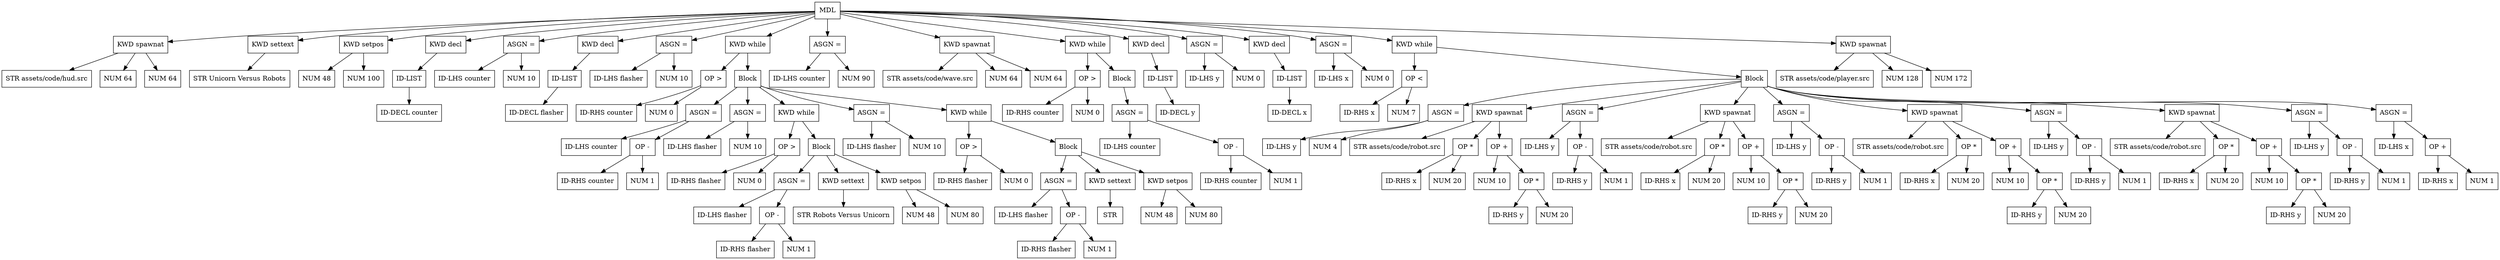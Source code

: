 digraph G {
node [shape = circle];
node0 [ uuid = "325d8f20-fc8c-46d3-a619-5f1010a9e8c3" shape = "record" label = "MDL
 " ];
node1 [ uuid = "7e12d3a5-f352-4931-a526-e1d7c1bef601" shape = "record" label = "KWD
 spawnat" ];
node2 [ uuid = "2d47baf4-3b49-40ae-beec-39b02a8ce2bc" shape = "record" label = "STR
 assets/code/hud.src" ];
node1 -> node2;
node3 [ uuid = "2b2ef6b0-52e6-4f12-a901-d8a18a1ffaee" shape = "record" label = "NUM
 64" ];
node1 -> node3;
node4 [ uuid = "6624b0cf-fadc-405c-9ca3-1e3ea8b855c1" shape = "record" label = "NUM
 64" ];
node1 -> node4;
node0 -> node1;
node5 [ uuid = "e4321b06-c279-49c9-b79c-b08094ce1a08" shape = "record" label = "KWD
 settext" ];
node6 [ uuid = "dc7d144f-9af4-44d1-9bd1-436bb8e5fea0" shape = "record" label = "STR
 Unicorn Versus Robots" ];
node5 -> node6;
node0 -> node5;
node7 [ uuid = "7e610009-dd0b-43cc-8577-0f323fd8e81b" shape = "record" label = "KWD
 setpos" ];
node8 [ uuid = "4d061f50-5cf0-406b-beaa-7602e43bab7e" shape = "record" label = "NUM
 48" ];
node7 -> node8;
node9 [ uuid = "a7197222-1f1f-49a9-ab65-d515d039f83b" shape = "record" label = "NUM
 100" ];
node7 -> node9;
node0 -> node7;
node10 [ uuid = "c6fe9125-8566-49ec-afa6-4a5fb0c60497" shape = "record" label = "KWD
 decl" ];
node11 [ uuid = "c5ea8606-5fa2-4c5b-a2a8-712a1560f3a5" shape = "record" label = "ID-LIST
 " ];
node12 [ uuid = "f967e091-fa43-4570-8987-484fa3f6abfe" shape = "record" label = "ID-DECL
 counter" ];
node11 -> node12;
node10 -> node11;
node0 -> node10;
node14 [ uuid = "51916578-bded-4dc0-895a-8e1877825d9d" shape = "record" label = "ASGN
 =" ];
node13 [ uuid = "e118bcef-5d89-48b0-8bee-74718c2d53b2" shape = "record" label = "ID-LHS
 counter" ];
node14 -> node13;
node15 [ uuid = "d5039f16-dd0f-4b34-834e-55f37c33a565" shape = "record" label = "NUM
 10" ];
node14 -> node15;
node0 -> node14;
node16 [ uuid = "f47443c9-f84e-4c93-b56f-a7111cbb0d7b" shape = "record" label = "KWD
 decl" ];
node17 [ uuid = "213d1079-0b0c-43d4-a921-7129d074c36e" shape = "record" label = "ID-LIST
 " ];
node18 [ uuid = "50c208fc-9757-4c53-91a3-c35afc0b0c9e" shape = "record" label = "ID-DECL
 flasher" ];
node17 -> node18;
node16 -> node17;
node0 -> node16;
node20 [ uuid = "aff1b022-0ad3-4814-a7c5-b0dd29aa61b8" shape = "record" label = "ASGN
 =" ];
node19 [ uuid = "bb5e5b82-8a44-47b5-a20a-11f7e299b2e8" shape = "record" label = "ID-LHS
 flasher" ];
node20 -> node19;
node21 [ uuid = "1beed815-c0af-4feb-a007-5ebdc9669013" shape = "record" label = "NUM
 10" ];
node20 -> node21;
node0 -> node20;
node22 [ uuid = "9d5cdfeb-ce10-4400-8fc9-7bbd5b99d0d9" shape = "record" label = "KWD
 while" ];
node24 [ uuid = "90d023d7-c764-4d76-a1a2-47c57b79143d" shape = "record" label = "OP
 \>" ];
node23 [ uuid = "d783f0b8-14d7-418f-a78d-07889619d4ac" shape = "record" label = "ID-RHS
 counter" ];
node24 -> node23;
node25 [ uuid = "7a24dc49-5677-41c5-8182-9ad39ee55c26" shape = "record" label = "NUM
 0" ];
node24 -> node25;
node22 -> node24;
node26 [ uuid = "53dc9eef-8279-4ac7-8e34-db1eb9b61e45" shape = "record" label = "Block
 " ];
node28 [ uuid = "e9cba01b-4cbc-4a9c-ba4f-40f51b03609d" shape = "record" label = "ASGN
 =" ];
node27 [ uuid = "34a3e02c-71b9-4f41-bd37-b116567e8afd" shape = "record" label = "ID-LHS
 counter" ];
node28 -> node27;
node30 [ uuid = "4cdbc53b-9a0a-4020-9dc7-e3d8c7fa824b" shape = "record" label = "OP
 -" ];
node29 [ uuid = "34f8bfed-2d35-4b3a-9ddf-268775ec09ea" shape = "record" label = "ID-RHS
 counter" ];
node30 -> node29;
node31 [ uuid = "0512924d-3ba1-440f-bf73-c861ca8579aa" shape = "record" label = "NUM
 1" ];
node30 -> node31;
node28 -> node30;
node26 -> node28;
node33 [ uuid = "8c25f4e0-e301-43ae-99b6-e457c125ad97" shape = "record" label = "ASGN
 =" ];
node32 [ uuid = "fd73226a-b5d9-48c0-aa05-a008b9d746a4" shape = "record" label = "ID-LHS
 flasher" ];
node33 -> node32;
node34 [ uuid = "778b5a41-233c-49c6-9086-525cfd6cba6f" shape = "record" label = "NUM
 10" ];
node33 -> node34;
node26 -> node33;
node35 [ uuid = "b0221ce5-0a42-4b50-8a99-45e5926ef778" shape = "record" label = "KWD
 while" ];
node37 [ uuid = "ebef9cb5-605c-4401-b4df-d40eb684360b" shape = "record" label = "OP
 \>" ];
node36 [ uuid = "c1ff29ce-e163-4e28-8302-04d2a3652bce" shape = "record" label = "ID-RHS
 flasher" ];
node37 -> node36;
node38 [ uuid = "11a150ec-b54f-4608-99b8-210ce62e80dd" shape = "record" label = "NUM
 0" ];
node37 -> node38;
node35 -> node37;
node39 [ uuid = "e87f1751-4930-46af-837f-0af1d4b60fb2" shape = "record" label = "Block
 " ];
node41 [ uuid = "59a1e88e-f7d5-4051-8f7e-fadceb8b223b" shape = "record" label = "ASGN
 =" ];
node40 [ uuid = "92884b4f-fb23-496d-a11c-fdbf33a625f9" shape = "record" label = "ID-LHS
 flasher" ];
node41 -> node40;
node43 [ uuid = "7ee4e9fc-21ab-486b-8949-825801bc1e2e" shape = "record" label = "OP
 -" ];
node42 [ uuid = "4c4720e7-f0c7-402f-b9b5-a30e38f741ac" shape = "record" label = "ID-RHS
 flasher" ];
node43 -> node42;
node44 [ uuid = "1683e008-6e5e-4a16-a7bd-6e481352cba8" shape = "record" label = "NUM
 1" ];
node43 -> node44;
node41 -> node43;
node39 -> node41;
node45 [ uuid = "bc568616-5728-411d-a2b8-19752e76dcd1" shape = "record" label = "KWD
 settext" ];
node46 [ uuid = "71dd9456-47c6-465b-ac26-384c354a04ef" shape = "record" label = "STR
 Robots Versus Unicorn" ];
node45 -> node46;
node39 -> node45;
node47 [ uuid = "d012bb0a-2f32-4971-956e-c3075f0cdc5e" shape = "record" label = "KWD
 setpos" ];
node48 [ uuid = "a3381f47-1c46-41db-b33c-d766a699d245" shape = "record" label = "NUM
 48" ];
node47 -> node48;
node49 [ uuid = "8b4b411d-96d7-4644-aac3-84fa390cd8e4" shape = "record" label = "NUM
 80" ];
node47 -> node49;
node39 -> node47;
node35 -> node39;
node26 -> node35;
node51 [ uuid = "928cb782-4418-4bc4-bf6e-f899e9ab341c" shape = "record" label = "ASGN
 =" ];
node50 [ uuid = "4f7c74e7-3ceb-4b74-afb7-f935c00dfbd2" shape = "record" label = "ID-LHS
 flasher" ];
node51 -> node50;
node52 [ uuid = "7580385e-5e0a-4591-ab65-32d62d19f41d" shape = "record" label = "NUM
 10" ];
node51 -> node52;
node26 -> node51;
node53 [ uuid = "ba22b7b1-6296-4d15-9858-fced5a8bf510" shape = "record" label = "KWD
 while" ];
node55 [ uuid = "b66bbed4-82dd-4ef7-9c51-f28bd0b5abc9" shape = "record" label = "OP
 \>" ];
node54 [ uuid = "ff026309-6683-4203-b31f-6832e55d9003" shape = "record" label = "ID-RHS
 flasher" ];
node55 -> node54;
node56 [ uuid = "ef3d1808-0882-46a4-90a6-76023a093f4d" shape = "record" label = "NUM
 0" ];
node55 -> node56;
node53 -> node55;
node57 [ uuid = "298d8cdd-0a16-48e3-9437-49498700ee2b" shape = "record" label = "Block
 " ];
node59 [ uuid = "336b846d-36bd-4dbc-a8de-be5877155b86" shape = "record" label = "ASGN
 =" ];
node58 [ uuid = "3970dac8-ff27-4146-97c9-96b1214d6f43" shape = "record" label = "ID-LHS
 flasher" ];
node59 -> node58;
node61 [ uuid = "e0f26626-5b78-4e9a-8c3a-a8c0eeb0e56f" shape = "record" label = "OP
 -" ];
node60 [ uuid = "dabab76a-a937-4c37-8aa7-78fcd2cc5909" shape = "record" label = "ID-RHS
 flasher" ];
node61 -> node60;
node62 [ uuid = "4fa56654-c6f2-4d2d-a4c7-9d1f732e50f9" shape = "record" label = "NUM
 1" ];
node61 -> node62;
node59 -> node61;
node57 -> node59;
node63 [ uuid = "bc03b90a-97d6-482d-a2e1-2940af5def7c" shape = "record" label = "KWD
 settext" ];
node64 [ uuid = "1f0e98e5-e4bb-4e56-a997-19f67568aac4" shape = "record" label = "STR
  " ];
node63 -> node64;
node57 -> node63;
node65 [ uuid = "973f325d-b52a-4dbe-b183-79aa3eedbcf3" shape = "record" label = "KWD
 setpos" ];
node66 [ uuid = "5f6adf49-e58d-4efd-89fd-12ce7452f4a6" shape = "record" label = "NUM
 48" ];
node65 -> node66;
node67 [ uuid = "4d727ca3-06cd-4603-ae2e-12e41202ce0f" shape = "record" label = "NUM
 80" ];
node65 -> node67;
node57 -> node65;
node53 -> node57;
node26 -> node53;
node22 -> node26;
node0 -> node22;
node69 [ uuid = "043ead3f-7ba9-4f55-ad8d-9c0431fc55ab" shape = "record" label = "ASGN
 =" ];
node68 [ uuid = "fb17f4f4-ed18-407b-a408-ccf4c6707377" shape = "record" label = "ID-LHS
 counter" ];
node69 -> node68;
node70 [ uuid = "c024bc30-f3f4-4147-bbcf-3b403334cab8" shape = "record" label = "NUM
 90" ];
node69 -> node70;
node0 -> node69;
node71 [ uuid = "0b18b5ac-9e22-4915-8341-74198ff10496" shape = "record" label = "KWD
 spawnat" ];
node72 [ uuid = "42d0fd1c-e910-4b51-b334-1b3768937605" shape = "record" label = "STR
 assets/code/wave.src" ];
node71 -> node72;
node73 [ uuid = "03a6f351-6459-4315-a484-8e9cb06f0dc5" shape = "record" label = "NUM
 64" ];
node71 -> node73;
node74 [ uuid = "4fcff725-3ce6-49bd-8c0d-439f6ff95c23" shape = "record" label = "NUM
 64" ];
node71 -> node74;
node0 -> node71;
node75 [ uuid = "368bdcb0-17ee-4f9d-b69a-294833c4b300" shape = "record" label = "KWD
 while" ];
node77 [ uuid = "b3a57cf6-6c8b-4e89-b06f-a8e3328ee3f2" shape = "record" label = "OP
 \>" ];
node76 [ uuid = "4f733019-3c4b-4237-8ddd-a350c9fdc84e" shape = "record" label = "ID-RHS
 counter" ];
node77 -> node76;
node78 [ uuid = "07501913-c5c2-4f1a-bee6-feb325d21650" shape = "record" label = "NUM
 0" ];
node77 -> node78;
node75 -> node77;
node79 [ uuid = "49969f2b-a490-4593-8bed-9449fc38dff3" shape = "record" label = "Block
 " ];
node81 [ uuid = "cdaf78c4-eb80-4bac-9688-90e9958708d8" shape = "record" label = "ASGN
 =" ];
node80 [ uuid = "fe1e91f8-7698-44b7-9986-26735c51ba38" shape = "record" label = "ID-LHS
 counter" ];
node81 -> node80;
node83 [ uuid = "792560d4-df1d-43ea-9456-2ea3479c8eee" shape = "record" label = "OP
 -" ];
node82 [ uuid = "8a86f4d0-f47f-4fee-b967-d0fcd2a2db22" shape = "record" label = "ID-RHS
 counter" ];
node83 -> node82;
node84 [ uuid = "1f0018e9-c3b8-451d-bc7f-ce61ea4a2361" shape = "record" label = "NUM
 1" ];
node83 -> node84;
node81 -> node83;
node79 -> node81;
node75 -> node79;
node0 -> node75;
node85 [ uuid = "cce73194-f8fc-4379-8e7d-7af1cede5c31" shape = "record" label = "KWD
 decl" ];
node86 [ uuid = "0622211f-7c5a-4071-8c94-533486680353" shape = "record" label = "ID-LIST
 " ];
node87 [ uuid = "a3ffdd3a-8931-4eea-b59d-b59c0d04e4aa" shape = "record" label = "ID-DECL
 y" ];
node86 -> node87;
node85 -> node86;
node0 -> node85;
node89 [ uuid = "1644d120-397a-49c5-82bb-ab3d32fb4e5b" shape = "record" label = "ASGN
 =" ];
node88 [ uuid = "a0fcf315-93bc-46db-8b69-282480e3c20d" shape = "record" label = "ID-LHS
 y" ];
node89 -> node88;
node90 [ uuid = "870cb934-c3c1-4bd7-88e8-245382616567" shape = "record" label = "NUM
 0" ];
node89 -> node90;
node0 -> node89;
node91 [ uuid = "f52b0e5a-8619-425c-b186-5de2a9e28cef" shape = "record" label = "KWD
 decl" ];
node92 [ uuid = "14987a5f-249b-4a3a-99e5-253eb0c293dd" shape = "record" label = "ID-LIST
 " ];
node93 [ uuid = "0cce32b6-d0f8-402a-bf11-94182125c462" shape = "record" label = "ID-DECL
 x" ];
node92 -> node93;
node91 -> node92;
node0 -> node91;
node95 [ uuid = "9f65d661-6fac-4db6-a27d-16a09d52ea5c" shape = "record" label = "ASGN
 =" ];
node94 [ uuid = "7abd40d7-3fc1-4b05-ad3a-3a559e711031" shape = "record" label = "ID-LHS
 x" ];
node95 -> node94;
node96 [ uuid = "25478f09-0974-4893-95af-0f7df2356e37" shape = "record" label = "NUM
 0" ];
node95 -> node96;
node0 -> node95;
node97 [ uuid = "6d51cdb3-fc6a-457a-aa99-615c9aa92036" shape = "record" label = "KWD
 while" ];
node99 [ uuid = "41080c47-b4b4-4781-9a6d-9c8a8f3a394d" shape = "record" label = "OP
 \<" ];
node98 [ uuid = "24ce786f-34ea-451c-93ce-5fb33a32f74f" shape = "record" label = "ID-RHS
 x" ];
node99 -> node98;
node100 [ uuid = "bc231c64-7690-42a1-beb6-cea2e67646c4" shape = "record" label = "NUM
 7" ];
node99 -> node100;
node97 -> node99;
node101 [ uuid = "4d53ef14-31c8-4683-8ebd-ce19e1e06f9f" shape = "record" label = "Block
 " ];
node103 [ uuid = "1672849d-4bf2-41c9-bbee-b5b02f29c813" shape = "record" label = "ASGN
 =" ];
node102 [ uuid = "a11bfd01-484f-40b7-a08f-358761237f1b" shape = "record" label = "ID-LHS
 y" ];
node103 -> node102;
node104 [ uuid = "108fc0c5-314f-46e6-ad3e-c2b7f70d65b8" shape = "record" label = "NUM
 4" ];
node103 -> node104;
node101 -> node103;
node105 [ uuid = "56d7a4a1-9517-40cb-aecb-d2821c8a266a" shape = "record" label = "KWD
 spawnat" ];
node106 [ uuid = "193c1177-d040-40d3-9cbe-c74fe035bbde" shape = "record" label = "STR
 assets/code/robot.src" ];
node105 -> node106;
node108 [ uuid = "57c598ac-236c-408f-a849-f1145844041e" shape = "record" label = "OP
 *" ];
node107 [ uuid = "8794c57e-3e17-470c-83b9-a3af719c6824" shape = "record" label = "ID-RHS
 x" ];
node108 -> node107;
node109 [ uuid = "11b689af-c1fb-410f-8313-75cf4d8ca30b" shape = "record" label = "NUM
 20" ];
node108 -> node109;
node105 -> node108;
node111 [ uuid = "7b780ef3-bcee-499b-92bf-421ed5bad0db" shape = "record" label = "OP
 +" ];
node110 [ uuid = "557150c2-c4a6-44a4-aea9-8f5d4368508d" shape = "record" label = "NUM
 10" ];
node111 -> node110;
node113 [ uuid = "1423f5cc-f4c6-4093-9792-86b6e918e4bb" shape = "record" label = "OP
 *" ];
node112 [ uuid = "8801deed-27e2-4f65-9cbe-3f97a09b6239" shape = "record" label = "ID-RHS
 y" ];
node113 -> node112;
node114 [ uuid = "010337b4-62f8-4516-a88d-41efbe87e98f" shape = "record" label = "NUM
 20" ];
node113 -> node114;
node111 -> node113;
node105 -> node111;
node101 -> node105;
node116 [ uuid = "09c26cb9-d2ee-43a4-84ed-5bc5eb73f0ce" shape = "record" label = "ASGN
 =" ];
node115 [ uuid = "a85242ea-8d26-449c-9c63-a046e61f8a31" shape = "record" label = "ID-LHS
 y" ];
node116 -> node115;
node118 [ uuid = "cd831ed8-c17b-4e8c-9145-0280cbfe21f3" shape = "record" label = "OP
 -" ];
node117 [ uuid = "9c53a4b2-ac15-42f0-870b-02409c8e027b" shape = "record" label = "ID-RHS
 y" ];
node118 -> node117;
node119 [ uuid = "828f5320-5337-43e9-83c3-dc6c43afd266" shape = "record" label = "NUM
 1" ];
node118 -> node119;
node116 -> node118;
node101 -> node116;
node120 [ uuid = "1cc823bc-8425-4719-964c-8a33b8419c34" shape = "record" label = "KWD
 spawnat" ];
node121 [ uuid = "252f5b1b-5b13-4e79-9c8e-be1a1107066f" shape = "record" label = "STR
 assets/code/robot.src" ];
node120 -> node121;
node123 [ uuid = "69c56da5-b15a-427c-9a16-c0ca0589d540" shape = "record" label = "OP
 *" ];
node122 [ uuid = "9f1e2649-9147-4989-90b1-3dc4ce8148b4" shape = "record" label = "ID-RHS
 x" ];
node123 -> node122;
node124 [ uuid = "dd0b765f-a3e2-47a7-ad49-8c6cb1d30a04" shape = "record" label = "NUM
 20" ];
node123 -> node124;
node120 -> node123;
node126 [ uuid = "64f30adf-4065-4a00-83d2-59766856ecdb" shape = "record" label = "OP
 +" ];
node125 [ uuid = "802f2722-b46c-4caa-8308-066bb8dfbaec" shape = "record" label = "NUM
 10" ];
node126 -> node125;
node128 [ uuid = "61c9f8f6-beae-457c-94f5-cedc12bf41ca" shape = "record" label = "OP
 *" ];
node127 [ uuid = "c5ae7295-df0a-4253-ab87-c4405c149c6b" shape = "record" label = "ID-RHS
 y" ];
node128 -> node127;
node129 [ uuid = "a1dee433-d915-4552-b237-c5484c198e56" shape = "record" label = "NUM
 20" ];
node128 -> node129;
node126 -> node128;
node120 -> node126;
node101 -> node120;
node131 [ uuid = "2b24cd3e-188a-493b-ab29-55c4fcfd32c6" shape = "record" label = "ASGN
 =" ];
node130 [ uuid = "968abcbc-8610-483e-a757-fa601ae5d475" shape = "record" label = "ID-LHS
 y" ];
node131 -> node130;
node133 [ uuid = "7afc6338-779f-4755-b61b-af981b17cc15" shape = "record" label = "OP
 -" ];
node132 [ uuid = "0ecac557-2075-446b-b204-798e40a79a50" shape = "record" label = "ID-RHS
 y" ];
node133 -> node132;
node134 [ uuid = "1194a350-17fd-4870-93f0-0c6b900b90e2" shape = "record" label = "NUM
 1" ];
node133 -> node134;
node131 -> node133;
node101 -> node131;
node135 [ uuid = "bc9c1606-06b4-4157-8e02-7bd519eec9c1" shape = "record" label = "KWD
 spawnat" ];
node136 [ uuid = "77679b19-60f9-4afc-af79-208774519be2" shape = "record" label = "STR
 assets/code/robot.src" ];
node135 -> node136;
node138 [ uuid = "53db786d-ba34-4760-90bf-da695fe2c434" shape = "record" label = "OP
 *" ];
node137 [ uuid = "f8d55d23-9d92-479b-b381-28f1ac582c76" shape = "record" label = "ID-RHS
 x" ];
node138 -> node137;
node139 [ uuid = "90593e03-6400-4472-b94c-f6e5391bbf3b" shape = "record" label = "NUM
 20" ];
node138 -> node139;
node135 -> node138;
node141 [ uuid = "244af81a-83b8-4ac1-b0ae-0f92e6259f13" shape = "record" label = "OP
 +" ];
node140 [ uuid = "ab25ed5d-0807-4293-afcb-a01352abcc8a" shape = "record" label = "NUM
 10" ];
node141 -> node140;
node143 [ uuid = "875861e3-4081-4245-ac87-1f18f43b2476" shape = "record" label = "OP
 *" ];
node142 [ uuid = "1135bbaa-ea21-4958-96a1-8b5abc93733d" shape = "record" label = "ID-RHS
 y" ];
node143 -> node142;
node144 [ uuid = "a309d4c1-7090-442c-8e72-7cdaa5326f99" shape = "record" label = "NUM
 20" ];
node143 -> node144;
node141 -> node143;
node135 -> node141;
node101 -> node135;
node146 [ uuid = "be5c04ea-ee46-4b66-9e64-fd5d63008c65" shape = "record" label = "ASGN
 =" ];
node145 [ uuid = "9d2e59ce-6a2d-40ab-a80c-ad4511ae3312" shape = "record" label = "ID-LHS
 y" ];
node146 -> node145;
node148 [ uuid = "9985ad56-2d77-4c93-b94c-4afcffb30dc9" shape = "record" label = "OP
 -" ];
node147 [ uuid = "be13b951-30e6-4e3b-a9c0-6aa36e7dcee6" shape = "record" label = "ID-RHS
 y" ];
node148 -> node147;
node149 [ uuid = "4a18f12a-e600-4481-a0de-2345780036ee" shape = "record" label = "NUM
 1" ];
node148 -> node149;
node146 -> node148;
node101 -> node146;
node150 [ uuid = "d74eae08-a09e-4ef0-9f29-80a5162d2533" shape = "record" label = "KWD
 spawnat" ];
node151 [ uuid = "54e7648e-9571-4d80-8c48-96189c1635b1" shape = "record" label = "STR
 assets/code/robot.src" ];
node150 -> node151;
node153 [ uuid = "670cbf18-98e6-4a27-9010-86faa27078e9" shape = "record" label = "OP
 *" ];
node152 [ uuid = "a82cb221-0281-4701-95d4-3e14f459b696" shape = "record" label = "ID-RHS
 x" ];
node153 -> node152;
node154 [ uuid = "6f0b0932-b751-4c9b-8bef-9e128d36bce3" shape = "record" label = "NUM
 20" ];
node153 -> node154;
node150 -> node153;
node156 [ uuid = "2ea43b67-8fe7-4682-a5b9-395ba304891f" shape = "record" label = "OP
 +" ];
node155 [ uuid = "51297916-863e-4445-825d-8b49b2e919ed" shape = "record" label = "NUM
 10" ];
node156 -> node155;
node158 [ uuid = "0fa58fb4-4c1b-420e-8d48-a912740675b7" shape = "record" label = "OP
 *" ];
node157 [ uuid = "f23ee46e-f6e8-443b-8e48-81d26c370162" shape = "record" label = "ID-RHS
 y" ];
node158 -> node157;
node159 [ uuid = "9ffffeae-990d-41e3-b2bf-9abf651d3fb4" shape = "record" label = "NUM
 20" ];
node158 -> node159;
node156 -> node158;
node150 -> node156;
node101 -> node150;
node161 [ uuid = "97baf52f-b456-40f1-ac28-c622c594e901" shape = "record" label = "ASGN
 =" ];
node160 [ uuid = "90a4c480-52cb-4c0f-abf1-69aba0b5bdfd" shape = "record" label = "ID-LHS
 y" ];
node161 -> node160;
node163 [ uuid = "7b9bfe21-695b-44b3-9df7-a983a1a42722" shape = "record" label = "OP
 -" ];
node162 [ uuid = "9b479cb5-1d07-458b-9ef9-0bacd8c4d737" shape = "record" label = "ID-RHS
 y" ];
node163 -> node162;
node164 [ uuid = "28936798-b737-42ec-8880-a77ce8a75611" shape = "record" label = "NUM
 1" ];
node163 -> node164;
node161 -> node163;
node101 -> node161;
node166 [ uuid = "5ea295de-ada5-472a-8030-f9b223bd2bc2" shape = "record" label = "ASGN
 =" ];
node165 [ uuid = "d707421b-8671-4428-bb5a-174e9eb76834" shape = "record" label = "ID-LHS
 x" ];
node166 -> node165;
node168 [ uuid = "3a1fa9f9-56ae-4ae6-ae6f-f219ca95229b" shape = "record" label = "OP
 +" ];
node167 [ uuid = "66418806-7884-47be-ac4a-889d89f08e88" shape = "record" label = "ID-RHS
 x" ];
node168 -> node167;
node169 [ uuid = "4348463b-a27d-4b51-9e7c-a453f7014548" shape = "record" label = "NUM
 1" ];
node168 -> node169;
node166 -> node168;
node101 -> node166;
node97 -> node101;
node0 -> node97;
node170 [ uuid = "c20926f3-1733-4e8d-a20d-26b7340cf43d" shape = "record" label = "KWD
 spawnat" ];
node171 [ uuid = "3ca5da62-807b-4b9c-92d2-caa1846003a4" shape = "record" label = "STR
 assets/code/player.src" ];
node170 -> node171;
node172 [ uuid = "15b63f70-610d-416d-8ff4-3cfe613609e1" shape = "record" label = "NUM
 128" ];
node170 -> node172;
node173 [ uuid = "fa67da87-6e94-4a55-ac9b-423edccaffeb" shape = "record" label = "NUM
 172" ];
node170 -> node173;
node0 -> node170;
}
